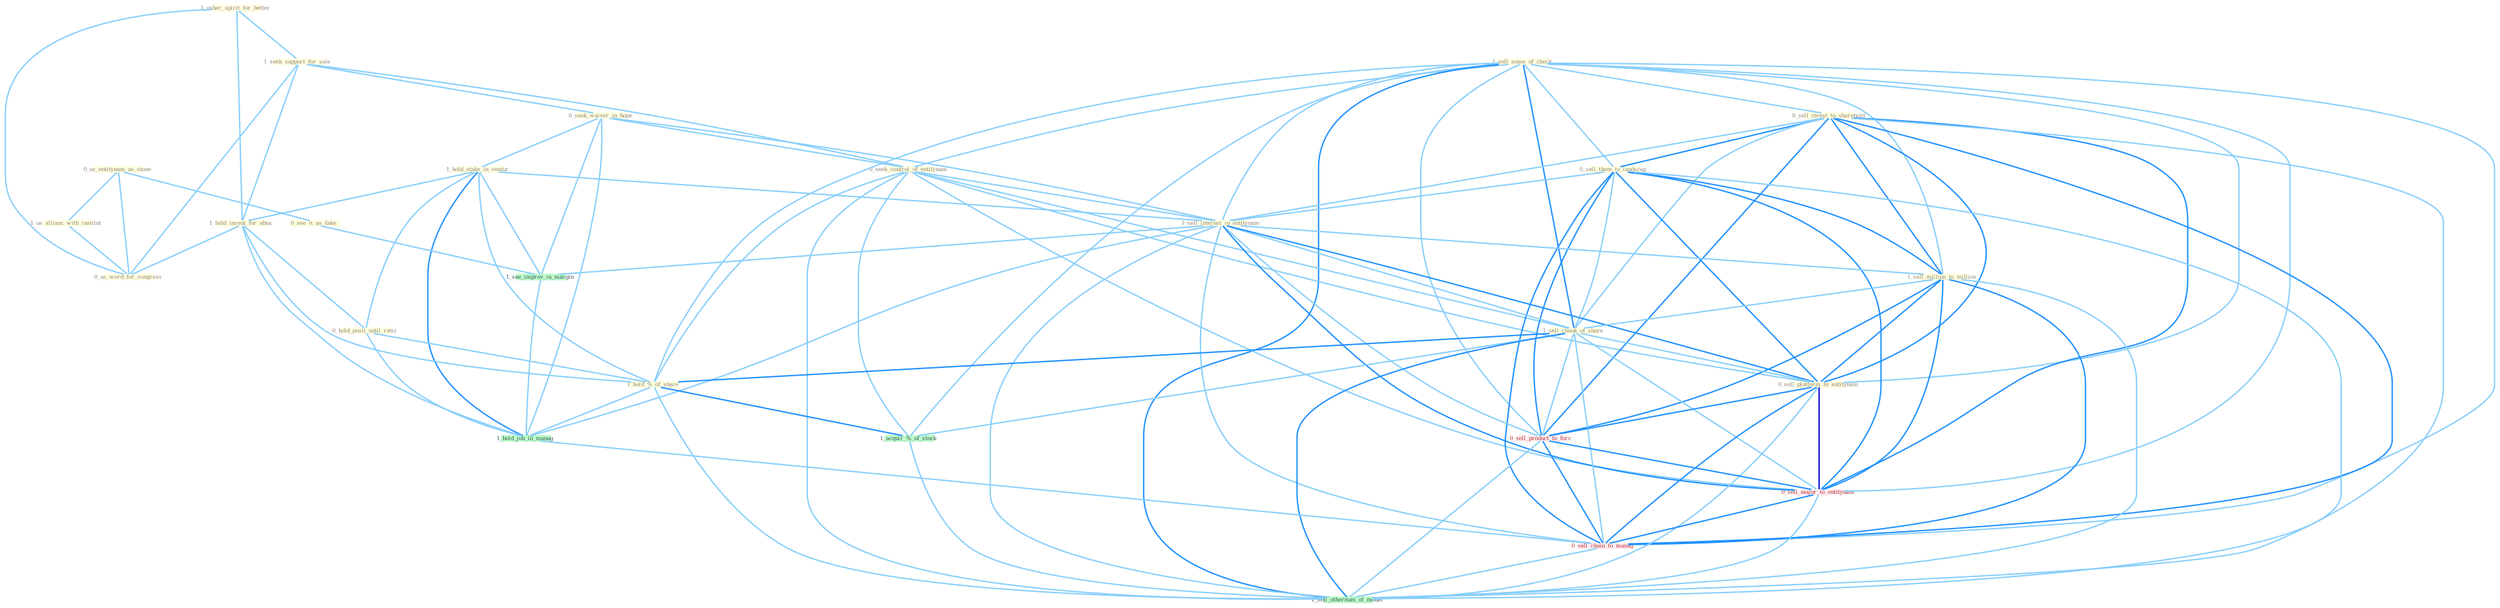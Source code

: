 Graph G{ 
    node
    [shape=polygon,style=filled,width=.5,height=.06,color="#BDFCC9",fixedsize=true,fontsize=4,
    fontcolor="#2f4f4f"];
    {node
    [color="#ffffe0", fontcolor="#8b7d6b"] "0_us_entitynam_as_stone " "1_sell_some_of_check " "1_usher_spirit_for_better " "1_seek_support_for_sale " "0_seek_waiver_in_hope " "1_us_allianc_with_institut " "0_seek_control_of_entitynam " "1_hold_stake_in_ventur " "0_sell_invest_to_sharehold " "0_sell_them_to_landscap " "1_sell_interest_in_entitynam " "1_hold_incent_for_abus " "0_see_it_as_fake " "1_sell_million_to_million " "0_us_word_for_congress " "1_sell_chunk_of_share " "0_hold_posit_until_retir " "0_sell_platform_to_entitynam " "1_hold_%_of_share "}
{node [color="#fff0f5", fontcolor="#b22222"] "0_sell_product_to_forc " "0_sell_major_to_entitynam " "0_sell_chain_to_manag "}
edge [color="#B0E2FF"];

	"0_us_entitynam_as_stone " -- "1_us_allianc_with_institut " [w="1", color="#87cefa" ];
	"0_us_entitynam_as_stone " -- "0_see_it_as_fake " [w="1", color="#87cefa" ];
	"0_us_entitynam_as_stone " -- "0_us_word_for_congress " [w="1", color="#87cefa" ];
	"1_sell_some_of_check " -- "0_seek_control_of_entitynam " [w="1", color="#87cefa" ];
	"1_sell_some_of_check " -- "0_sell_invest_to_sharehold " [w="1", color="#87cefa" ];
	"1_sell_some_of_check " -- "0_sell_them_to_landscap " [w="1", color="#87cefa" ];
	"1_sell_some_of_check " -- "1_sell_interest_in_entitynam " [w="1", color="#87cefa" ];
	"1_sell_some_of_check " -- "1_sell_million_to_million " [w="1", color="#87cefa" ];
	"1_sell_some_of_check " -- "1_sell_chunk_of_share " [w="2", color="#1e90ff" , len=0.8];
	"1_sell_some_of_check " -- "0_sell_platform_to_entitynam " [w="1", color="#87cefa" ];
	"1_sell_some_of_check " -- "1_hold_%_of_share " [w="1", color="#87cefa" ];
	"1_sell_some_of_check " -- "1_acquir_%_of_stock " [w="1", color="#87cefa" ];
	"1_sell_some_of_check " -- "0_sell_product_to_forc " [w="1", color="#87cefa" ];
	"1_sell_some_of_check " -- "0_sell_major_to_entitynam " [w="1", color="#87cefa" ];
	"1_sell_some_of_check " -- "0_sell_chain_to_manag " [w="1", color="#87cefa" ];
	"1_sell_some_of_check " -- "1_sell_othernum_of_model " [w="2", color="#1e90ff" , len=0.8];
	"1_usher_spirit_for_better " -- "1_seek_support_for_sale " [w="1", color="#87cefa" ];
	"1_usher_spirit_for_better " -- "1_hold_incent_for_abus " [w="1", color="#87cefa" ];
	"1_usher_spirit_for_better " -- "0_us_word_for_congress " [w="1", color="#87cefa" ];
	"1_seek_support_for_sale " -- "0_seek_waiver_in_hope " [w="1", color="#87cefa" ];
	"1_seek_support_for_sale " -- "0_seek_control_of_entitynam " [w="1", color="#87cefa" ];
	"1_seek_support_for_sale " -- "1_hold_incent_for_abus " [w="1", color="#87cefa" ];
	"1_seek_support_for_sale " -- "0_us_word_for_congress " [w="1", color="#87cefa" ];
	"0_seek_waiver_in_hope " -- "0_seek_control_of_entitynam " [w="1", color="#87cefa" ];
	"0_seek_waiver_in_hope " -- "1_hold_stake_in_ventur " [w="1", color="#87cefa" ];
	"0_seek_waiver_in_hope " -- "1_sell_interest_in_entitynam " [w="1", color="#87cefa" ];
	"0_seek_waiver_in_hope " -- "1_see_improv_in_margin " [w="1", color="#87cefa" ];
	"0_seek_waiver_in_hope " -- "1_hold_job_in_manag " [w="1", color="#87cefa" ];
	"1_us_allianc_with_institut " -- "0_us_word_for_congress " [w="1", color="#87cefa" ];
	"0_seek_control_of_entitynam " -- "1_sell_interest_in_entitynam " [w="1", color="#87cefa" ];
	"0_seek_control_of_entitynam " -- "1_sell_chunk_of_share " [w="1", color="#87cefa" ];
	"0_seek_control_of_entitynam " -- "0_sell_platform_to_entitynam " [w="1", color="#87cefa" ];
	"0_seek_control_of_entitynam " -- "1_hold_%_of_share " [w="1", color="#87cefa" ];
	"0_seek_control_of_entitynam " -- "1_acquir_%_of_stock " [w="1", color="#87cefa" ];
	"0_seek_control_of_entitynam " -- "0_sell_major_to_entitynam " [w="1", color="#87cefa" ];
	"0_seek_control_of_entitynam " -- "1_sell_othernum_of_model " [w="1", color="#87cefa" ];
	"1_hold_stake_in_ventur " -- "1_sell_interest_in_entitynam " [w="1", color="#87cefa" ];
	"1_hold_stake_in_ventur " -- "1_hold_incent_for_abus " [w="1", color="#87cefa" ];
	"1_hold_stake_in_ventur " -- "0_hold_posit_until_retir " [w="1", color="#87cefa" ];
	"1_hold_stake_in_ventur " -- "1_hold_%_of_share " [w="1", color="#87cefa" ];
	"1_hold_stake_in_ventur " -- "1_see_improv_in_margin " [w="1", color="#87cefa" ];
	"1_hold_stake_in_ventur " -- "1_hold_job_in_manag " [w="2", color="#1e90ff" , len=0.8];
	"0_sell_invest_to_sharehold " -- "0_sell_them_to_landscap " [w="2", color="#1e90ff" , len=0.8];
	"0_sell_invest_to_sharehold " -- "1_sell_interest_in_entitynam " [w="1", color="#87cefa" ];
	"0_sell_invest_to_sharehold " -- "1_sell_million_to_million " [w="2", color="#1e90ff" , len=0.8];
	"0_sell_invest_to_sharehold " -- "1_sell_chunk_of_share " [w="1", color="#87cefa" ];
	"0_sell_invest_to_sharehold " -- "0_sell_platform_to_entitynam " [w="2", color="#1e90ff" , len=0.8];
	"0_sell_invest_to_sharehold " -- "0_sell_product_to_forc " [w="2", color="#1e90ff" , len=0.8];
	"0_sell_invest_to_sharehold " -- "0_sell_major_to_entitynam " [w="2", color="#1e90ff" , len=0.8];
	"0_sell_invest_to_sharehold " -- "0_sell_chain_to_manag " [w="2", color="#1e90ff" , len=0.8];
	"0_sell_invest_to_sharehold " -- "1_sell_othernum_of_model " [w="1", color="#87cefa" ];
	"0_sell_them_to_landscap " -- "1_sell_interest_in_entitynam " [w="1", color="#87cefa" ];
	"0_sell_them_to_landscap " -- "1_sell_million_to_million " [w="2", color="#1e90ff" , len=0.8];
	"0_sell_them_to_landscap " -- "1_sell_chunk_of_share " [w="1", color="#87cefa" ];
	"0_sell_them_to_landscap " -- "0_sell_platform_to_entitynam " [w="2", color="#1e90ff" , len=0.8];
	"0_sell_them_to_landscap " -- "0_sell_product_to_forc " [w="2", color="#1e90ff" , len=0.8];
	"0_sell_them_to_landscap " -- "0_sell_major_to_entitynam " [w="2", color="#1e90ff" , len=0.8];
	"0_sell_them_to_landscap " -- "0_sell_chain_to_manag " [w="2", color="#1e90ff" , len=0.8];
	"0_sell_them_to_landscap " -- "1_sell_othernum_of_model " [w="1", color="#87cefa" ];
	"1_sell_interest_in_entitynam " -- "1_sell_million_to_million " [w="1", color="#87cefa" ];
	"1_sell_interest_in_entitynam " -- "1_sell_chunk_of_share " [w="1", color="#87cefa" ];
	"1_sell_interest_in_entitynam " -- "0_sell_platform_to_entitynam " [w="2", color="#1e90ff" , len=0.8];
	"1_sell_interest_in_entitynam " -- "1_see_improv_in_margin " [w="1", color="#87cefa" ];
	"1_sell_interest_in_entitynam " -- "1_hold_job_in_manag " [w="1", color="#87cefa" ];
	"1_sell_interest_in_entitynam " -- "0_sell_product_to_forc " [w="1", color="#87cefa" ];
	"1_sell_interest_in_entitynam " -- "0_sell_major_to_entitynam " [w="2", color="#1e90ff" , len=0.8];
	"1_sell_interest_in_entitynam " -- "0_sell_chain_to_manag " [w="1", color="#87cefa" ];
	"1_sell_interest_in_entitynam " -- "1_sell_othernum_of_model " [w="1", color="#87cefa" ];
	"1_hold_incent_for_abus " -- "0_us_word_for_congress " [w="1", color="#87cefa" ];
	"1_hold_incent_for_abus " -- "0_hold_posit_until_retir " [w="1", color="#87cefa" ];
	"1_hold_incent_for_abus " -- "1_hold_%_of_share " [w="1", color="#87cefa" ];
	"1_hold_incent_for_abus " -- "1_hold_job_in_manag " [w="1", color="#87cefa" ];
	"0_see_it_as_fake " -- "1_see_improv_in_margin " [w="1", color="#87cefa" ];
	"1_sell_million_to_million " -- "1_sell_chunk_of_share " [w="1", color="#87cefa" ];
	"1_sell_million_to_million " -- "0_sell_platform_to_entitynam " [w="2", color="#1e90ff" , len=0.8];
	"1_sell_million_to_million " -- "0_sell_product_to_forc " [w="2", color="#1e90ff" , len=0.8];
	"1_sell_million_to_million " -- "0_sell_major_to_entitynam " [w="2", color="#1e90ff" , len=0.8];
	"1_sell_million_to_million " -- "0_sell_chain_to_manag " [w="2", color="#1e90ff" , len=0.8];
	"1_sell_million_to_million " -- "1_sell_othernum_of_model " [w="1", color="#87cefa" ];
	"1_sell_chunk_of_share " -- "0_sell_platform_to_entitynam " [w="1", color="#87cefa" ];
	"1_sell_chunk_of_share " -- "1_hold_%_of_share " [w="2", color="#1e90ff" , len=0.8];
	"1_sell_chunk_of_share " -- "1_acquir_%_of_stock " [w="1", color="#87cefa" ];
	"1_sell_chunk_of_share " -- "0_sell_product_to_forc " [w="1", color="#87cefa" ];
	"1_sell_chunk_of_share " -- "0_sell_major_to_entitynam " [w="1", color="#87cefa" ];
	"1_sell_chunk_of_share " -- "0_sell_chain_to_manag " [w="1", color="#87cefa" ];
	"1_sell_chunk_of_share " -- "1_sell_othernum_of_model " [w="2", color="#1e90ff" , len=0.8];
	"0_hold_posit_until_retir " -- "1_hold_%_of_share " [w="1", color="#87cefa" ];
	"0_hold_posit_until_retir " -- "1_hold_job_in_manag " [w="1", color="#87cefa" ];
	"0_sell_platform_to_entitynam " -- "0_sell_product_to_forc " [w="2", color="#1e90ff" , len=0.8];
	"0_sell_platform_to_entitynam " -- "0_sell_major_to_entitynam " [w="3", color="#0000cd" , len=0.6];
	"0_sell_platform_to_entitynam " -- "0_sell_chain_to_manag " [w="2", color="#1e90ff" , len=0.8];
	"0_sell_platform_to_entitynam " -- "1_sell_othernum_of_model " [w="1", color="#87cefa" ];
	"1_hold_%_of_share " -- "1_acquir_%_of_stock " [w="2", color="#1e90ff" , len=0.8];
	"1_hold_%_of_share " -- "1_hold_job_in_manag " [w="1", color="#87cefa" ];
	"1_hold_%_of_share " -- "1_sell_othernum_of_model " [w="1", color="#87cefa" ];
	"1_see_improv_in_margin " -- "1_hold_job_in_manag " [w="1", color="#87cefa" ];
	"1_acquir_%_of_stock " -- "1_sell_othernum_of_model " [w="1", color="#87cefa" ];
	"1_hold_job_in_manag " -- "0_sell_chain_to_manag " [w="1", color="#87cefa" ];
	"0_sell_product_to_forc " -- "0_sell_major_to_entitynam " [w="2", color="#1e90ff" , len=0.8];
	"0_sell_product_to_forc " -- "0_sell_chain_to_manag " [w="2", color="#1e90ff" , len=0.8];
	"0_sell_product_to_forc " -- "1_sell_othernum_of_model " [w="1", color="#87cefa" ];
	"0_sell_major_to_entitynam " -- "0_sell_chain_to_manag " [w="2", color="#1e90ff" , len=0.8];
	"0_sell_major_to_entitynam " -- "1_sell_othernum_of_model " [w="1", color="#87cefa" ];
	"0_sell_chain_to_manag " -- "1_sell_othernum_of_model " [w="1", color="#87cefa" ];
}